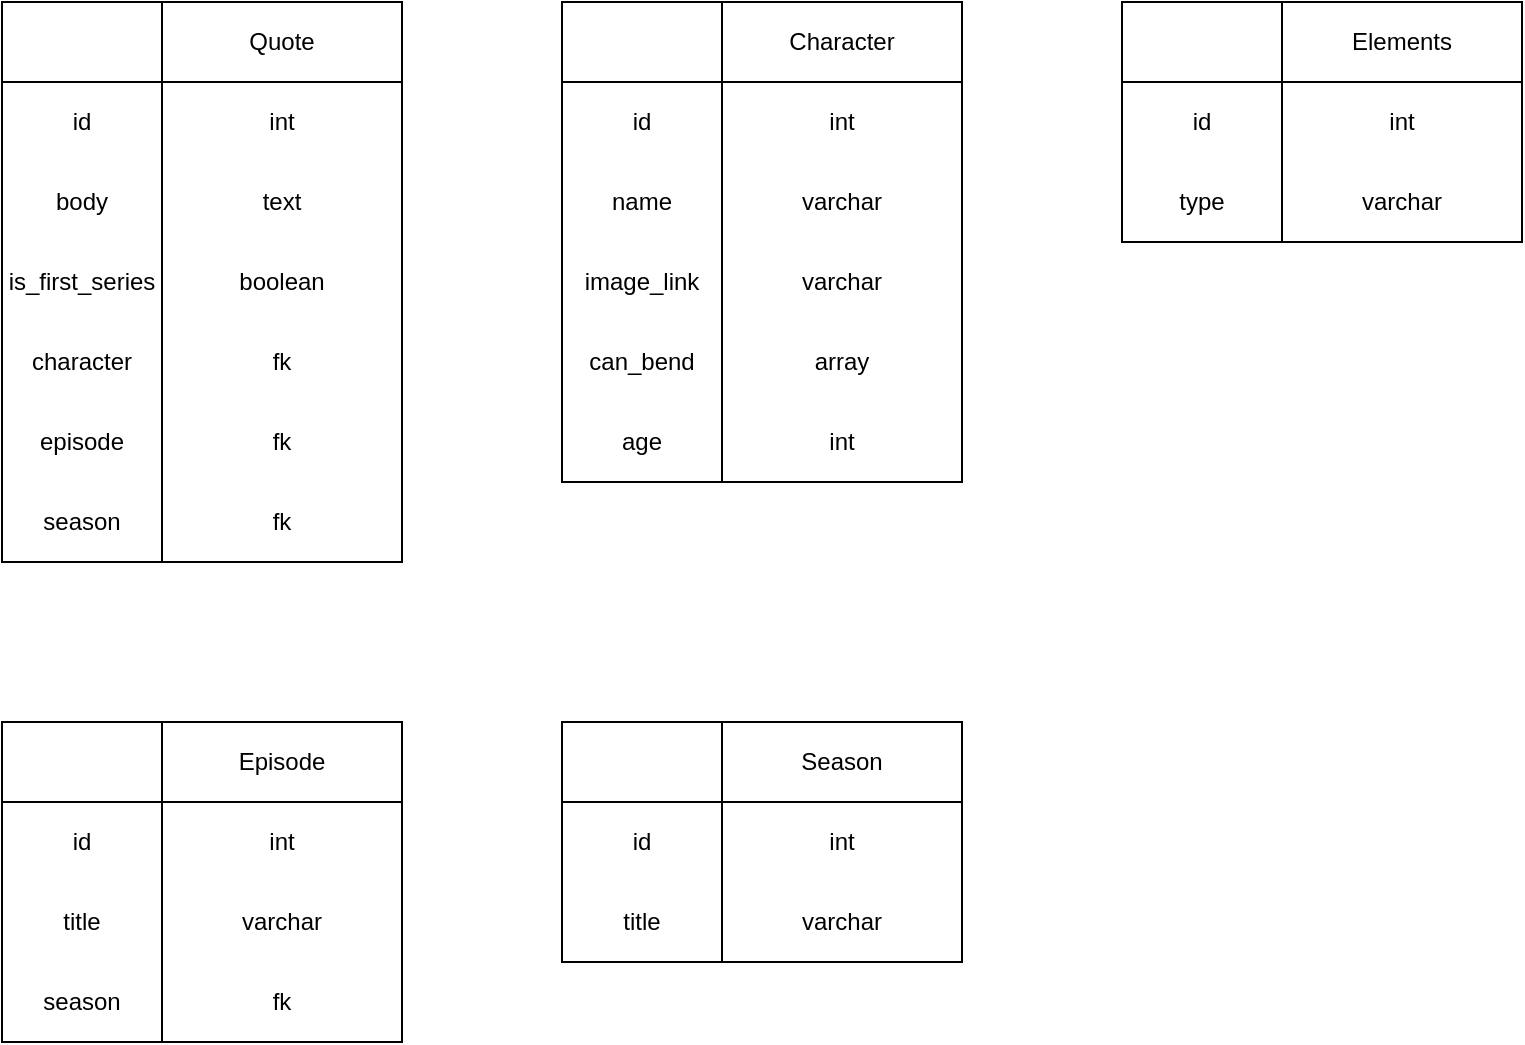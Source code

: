 <mxfile version="13.4.2" type="device"><diagram id="TJna4lVzLe7yTGEh9aCZ" name="Page-1"><mxGraphModel dx="1225" dy="629" grid="1" gridSize="10" guides="1" tooltips="1" connect="1" arrows="1" fold="1" page="1" pageScale="1" pageWidth="850" pageHeight="1100" math="0" shadow="0"><root><mxCell id="0"/><mxCell id="1" parent="0"/><mxCell id="ywjre0v2_k_qkkwm3gCs-11" value="" style="shape=internalStorage;whiteSpace=wrap;html=1;backgroundOutline=1;dx=80;dy=40;" vertex="1" parent="1"><mxGeometry x="40" y="40" width="200" height="280" as="geometry"/></mxCell><mxCell id="ywjre0v2_k_qkkwm3gCs-12" value="Quote" style="text;html=1;strokeColor=none;fillColor=none;align=center;verticalAlign=middle;whiteSpace=wrap;rounded=0;" vertex="1" parent="1"><mxGeometry x="120" y="40" width="120" height="40" as="geometry"/></mxCell><mxCell id="ywjre0v2_k_qkkwm3gCs-13" value="id" style="text;html=1;strokeColor=none;fillColor=none;align=center;verticalAlign=middle;whiteSpace=wrap;rounded=0;" vertex="1" parent="1"><mxGeometry x="40" y="80" width="80" height="40" as="geometry"/></mxCell><mxCell id="ywjre0v2_k_qkkwm3gCs-14" value="int" style="text;html=1;strokeColor=none;fillColor=none;align=center;verticalAlign=middle;whiteSpace=wrap;rounded=0;" vertex="1" parent="1"><mxGeometry x="120" y="80" width="120" height="40" as="geometry"/></mxCell><mxCell id="ywjre0v2_k_qkkwm3gCs-15" value="body" style="text;html=1;strokeColor=none;fillColor=none;align=center;verticalAlign=middle;whiteSpace=wrap;rounded=0;" vertex="1" parent="1"><mxGeometry x="40" y="120" width="80" height="40" as="geometry"/></mxCell><mxCell id="ywjre0v2_k_qkkwm3gCs-16" value="text" style="text;html=1;strokeColor=none;fillColor=none;align=center;verticalAlign=middle;whiteSpace=wrap;rounded=0;" vertex="1" parent="1"><mxGeometry x="120" y="120" width="120" height="40" as="geometry"/></mxCell><mxCell id="ywjre0v2_k_qkkwm3gCs-17" value="episode" style="text;html=1;strokeColor=none;fillColor=none;align=center;verticalAlign=middle;whiteSpace=wrap;rounded=0;" vertex="1" parent="1"><mxGeometry x="40" y="240" width="80" height="40" as="geometry"/></mxCell><mxCell id="ywjre0v2_k_qkkwm3gCs-18" value="fk" style="text;html=1;strokeColor=none;fillColor=none;align=center;verticalAlign=middle;whiteSpace=wrap;rounded=0;" vertex="1" parent="1"><mxGeometry x="120" y="240" width="120" height="40" as="geometry"/></mxCell><mxCell id="ywjre0v2_k_qkkwm3gCs-19" value="season" style="text;html=1;strokeColor=none;fillColor=none;align=center;verticalAlign=middle;whiteSpace=wrap;rounded=0;" vertex="1" parent="1"><mxGeometry x="40" y="280" width="80" height="40" as="geometry"/></mxCell><mxCell id="ywjre0v2_k_qkkwm3gCs-20" value="fk" style="text;html=1;strokeColor=none;fillColor=none;align=center;verticalAlign=middle;whiteSpace=wrap;rounded=0;" vertex="1" parent="1"><mxGeometry x="120" y="280" width="120" height="40" as="geometry"/></mxCell><mxCell id="ywjre0v2_k_qkkwm3gCs-21" value="is_first_series" style="text;html=1;strokeColor=none;fillColor=none;align=center;verticalAlign=middle;whiteSpace=wrap;rounded=0;" vertex="1" parent="1"><mxGeometry x="40" y="160" width="80" height="40" as="geometry"/></mxCell><mxCell id="ywjre0v2_k_qkkwm3gCs-22" value="boolean" style="text;html=1;strokeColor=none;fillColor=none;align=center;verticalAlign=middle;whiteSpace=wrap;rounded=0;" vertex="1" parent="1"><mxGeometry x="120" y="160" width="120" height="40" as="geometry"/></mxCell><mxCell id="ywjre0v2_k_qkkwm3gCs-23" value="" style="shape=internalStorage;whiteSpace=wrap;html=1;backgroundOutline=1;dx=80;dy=40;" vertex="1" parent="1"><mxGeometry x="320" y="40" width="200" height="240" as="geometry"/></mxCell><mxCell id="ywjre0v2_k_qkkwm3gCs-24" value="Character" style="text;html=1;strokeColor=none;fillColor=none;align=center;verticalAlign=middle;whiteSpace=wrap;rounded=0;" vertex="1" parent="1"><mxGeometry x="400" y="40" width="120" height="40" as="geometry"/></mxCell><mxCell id="ywjre0v2_k_qkkwm3gCs-25" value="id" style="text;html=1;strokeColor=none;fillColor=none;align=center;verticalAlign=middle;whiteSpace=wrap;rounded=0;" vertex="1" parent="1"><mxGeometry x="320" y="80" width="80" height="40" as="geometry"/></mxCell><mxCell id="ywjre0v2_k_qkkwm3gCs-26" value="int" style="text;html=1;strokeColor=none;fillColor=none;align=center;verticalAlign=middle;whiteSpace=wrap;rounded=0;" vertex="1" parent="1"><mxGeometry x="400" y="80" width="120" height="40" as="geometry"/></mxCell><mxCell id="ywjre0v2_k_qkkwm3gCs-27" value="name" style="text;html=1;strokeColor=none;fillColor=none;align=center;verticalAlign=middle;whiteSpace=wrap;rounded=0;" vertex="1" parent="1"><mxGeometry x="320" y="120" width="80" height="40" as="geometry"/></mxCell><mxCell id="ywjre0v2_k_qkkwm3gCs-28" value="varchar" style="text;html=1;strokeColor=none;fillColor=none;align=center;verticalAlign=middle;whiteSpace=wrap;rounded=0;" vertex="1" parent="1"><mxGeometry x="400" y="120" width="120" height="40" as="geometry"/></mxCell><mxCell id="ywjre0v2_k_qkkwm3gCs-29" value="can_bend" style="text;html=1;strokeColor=none;fillColor=none;align=center;verticalAlign=middle;whiteSpace=wrap;rounded=0;" vertex="1" parent="1"><mxGeometry x="320" y="200" width="80" height="40" as="geometry"/></mxCell><mxCell id="ywjre0v2_k_qkkwm3gCs-30" value="array" style="text;html=1;strokeColor=none;fillColor=none;align=center;verticalAlign=middle;whiteSpace=wrap;rounded=0;" vertex="1" parent="1"><mxGeometry x="400" y="200" width="120" height="40" as="geometry"/></mxCell><mxCell id="ywjre0v2_k_qkkwm3gCs-31" value="age" style="text;html=1;strokeColor=none;fillColor=none;align=center;verticalAlign=middle;whiteSpace=wrap;rounded=0;" vertex="1" parent="1"><mxGeometry x="320" y="240" width="80" height="40" as="geometry"/></mxCell><mxCell id="ywjre0v2_k_qkkwm3gCs-32" value="int" style="text;html=1;strokeColor=none;fillColor=none;align=center;verticalAlign=middle;whiteSpace=wrap;rounded=0;" vertex="1" parent="1"><mxGeometry x="400" y="240" width="120" height="40" as="geometry"/></mxCell><mxCell id="ywjre0v2_k_qkkwm3gCs-33" value="image_link" style="text;html=1;strokeColor=none;fillColor=none;align=center;verticalAlign=middle;whiteSpace=wrap;rounded=0;" vertex="1" parent="1"><mxGeometry x="320" y="160" width="80" height="40" as="geometry"/></mxCell><mxCell id="ywjre0v2_k_qkkwm3gCs-34" value="varchar" style="text;html=1;strokeColor=none;fillColor=none;align=center;verticalAlign=middle;whiteSpace=wrap;rounded=0;" vertex="1" parent="1"><mxGeometry x="400" y="160" width="120" height="40" as="geometry"/></mxCell><mxCell id="ywjre0v2_k_qkkwm3gCs-35" value="character" style="text;html=1;strokeColor=none;fillColor=none;align=center;verticalAlign=middle;whiteSpace=wrap;rounded=0;" vertex="1" parent="1"><mxGeometry x="40" y="200" width="80" height="40" as="geometry"/></mxCell><mxCell id="ywjre0v2_k_qkkwm3gCs-36" value="fk" style="text;html=1;strokeColor=none;fillColor=none;align=center;verticalAlign=middle;whiteSpace=wrap;rounded=0;" vertex="1" parent="1"><mxGeometry x="120" y="200" width="120" height="40" as="geometry"/></mxCell><mxCell id="ywjre0v2_k_qkkwm3gCs-37" value="" style="shape=internalStorage;whiteSpace=wrap;html=1;backgroundOutline=1;dx=80;dy=40;" vertex="1" parent="1"><mxGeometry x="600" y="40" width="200" height="120" as="geometry"/></mxCell><mxCell id="ywjre0v2_k_qkkwm3gCs-38" value="Elements" style="text;html=1;strokeColor=none;fillColor=none;align=center;verticalAlign=middle;whiteSpace=wrap;rounded=0;" vertex="1" parent="1"><mxGeometry x="680" y="40" width="120" height="40" as="geometry"/></mxCell><mxCell id="ywjre0v2_k_qkkwm3gCs-39" value="id" style="text;html=1;strokeColor=none;fillColor=none;align=center;verticalAlign=middle;whiteSpace=wrap;rounded=0;" vertex="1" parent="1"><mxGeometry x="600" y="80" width="80" height="40" as="geometry"/></mxCell><mxCell id="ywjre0v2_k_qkkwm3gCs-40" value="int" style="text;html=1;strokeColor=none;fillColor=none;align=center;verticalAlign=middle;whiteSpace=wrap;rounded=0;" vertex="1" parent="1"><mxGeometry x="680" y="80" width="120" height="40" as="geometry"/></mxCell><mxCell id="ywjre0v2_k_qkkwm3gCs-41" value="type" style="text;html=1;strokeColor=none;fillColor=none;align=center;verticalAlign=middle;whiteSpace=wrap;rounded=0;" vertex="1" parent="1"><mxGeometry x="600" y="120" width="80" height="40" as="geometry"/></mxCell><mxCell id="ywjre0v2_k_qkkwm3gCs-42" value="varchar" style="text;html=1;strokeColor=none;fillColor=none;align=center;verticalAlign=middle;whiteSpace=wrap;rounded=0;" vertex="1" parent="1"><mxGeometry x="680" y="120" width="120" height="40" as="geometry"/></mxCell><mxCell id="ywjre0v2_k_qkkwm3gCs-49" style="edgeStyle=orthogonalEdgeStyle;rounded=0;orthogonalLoop=1;jettySize=auto;html=1;exitX=0.5;exitY=1;exitDx=0;exitDy=0;" edge="1" parent="1" source="ywjre0v2_k_qkkwm3gCs-37" target="ywjre0v2_k_qkkwm3gCs-37"><mxGeometry relative="1" as="geometry"/></mxCell><mxCell id="ywjre0v2_k_qkkwm3gCs-50" value="" style="shape=internalStorage;whiteSpace=wrap;html=1;backgroundOutline=1;dx=80;dy=40;" vertex="1" parent="1"><mxGeometry x="40" y="400" width="200" height="160" as="geometry"/></mxCell><mxCell id="ywjre0v2_k_qkkwm3gCs-51" value="Episode" style="text;html=1;strokeColor=none;fillColor=none;align=center;verticalAlign=middle;whiteSpace=wrap;rounded=0;" vertex="1" parent="1"><mxGeometry x="120" y="400" width="120" height="40" as="geometry"/></mxCell><mxCell id="ywjre0v2_k_qkkwm3gCs-52" value="id" style="text;html=1;strokeColor=none;fillColor=none;align=center;verticalAlign=middle;whiteSpace=wrap;rounded=0;" vertex="1" parent="1"><mxGeometry x="40" y="440" width="80" height="40" as="geometry"/></mxCell><mxCell id="ywjre0v2_k_qkkwm3gCs-53" value="int" style="text;html=1;strokeColor=none;fillColor=none;align=center;verticalAlign=middle;whiteSpace=wrap;rounded=0;" vertex="1" parent="1"><mxGeometry x="120" y="440" width="120" height="40" as="geometry"/></mxCell><mxCell id="ywjre0v2_k_qkkwm3gCs-54" value="title" style="text;html=1;strokeColor=none;fillColor=none;align=center;verticalAlign=middle;whiteSpace=wrap;rounded=0;" vertex="1" parent="1"><mxGeometry x="40" y="480" width="80" height="40" as="geometry"/></mxCell><mxCell id="ywjre0v2_k_qkkwm3gCs-55" value="varchar" style="text;html=1;strokeColor=none;fillColor=none;align=center;verticalAlign=middle;whiteSpace=wrap;rounded=0;" vertex="1" parent="1"><mxGeometry x="120" y="480" width="120" height="40" as="geometry"/></mxCell><mxCell id="ywjre0v2_k_qkkwm3gCs-60" value="season" style="text;html=1;strokeColor=none;fillColor=none;align=center;verticalAlign=middle;whiteSpace=wrap;rounded=0;" vertex="1" parent="1"><mxGeometry x="40" y="520" width="80" height="40" as="geometry"/></mxCell><mxCell id="ywjre0v2_k_qkkwm3gCs-61" value="fk" style="text;html=1;strokeColor=none;fillColor=none;align=center;verticalAlign=middle;whiteSpace=wrap;rounded=0;" vertex="1" parent="1"><mxGeometry x="120" y="520" width="120" height="40" as="geometry"/></mxCell><mxCell id="ywjre0v2_k_qkkwm3gCs-62" value="" style="shape=internalStorage;whiteSpace=wrap;html=1;backgroundOutline=1;dx=80;dy=40;" vertex="1" parent="1"><mxGeometry x="320" y="400" width="200" height="120" as="geometry"/></mxCell><mxCell id="ywjre0v2_k_qkkwm3gCs-63" value="Season" style="text;html=1;strokeColor=none;fillColor=none;align=center;verticalAlign=middle;whiteSpace=wrap;rounded=0;" vertex="1" parent="1"><mxGeometry x="400" y="400" width="120" height="40" as="geometry"/></mxCell><mxCell id="ywjre0v2_k_qkkwm3gCs-64" value="id" style="text;html=1;strokeColor=none;fillColor=none;align=center;verticalAlign=middle;whiteSpace=wrap;rounded=0;" vertex="1" parent="1"><mxGeometry x="320" y="440" width="80" height="40" as="geometry"/></mxCell><mxCell id="ywjre0v2_k_qkkwm3gCs-65" value="int" style="text;html=1;strokeColor=none;fillColor=none;align=center;verticalAlign=middle;whiteSpace=wrap;rounded=0;" vertex="1" parent="1"><mxGeometry x="400" y="440" width="120" height="40" as="geometry"/></mxCell><mxCell id="ywjre0v2_k_qkkwm3gCs-66" value="title" style="text;html=1;strokeColor=none;fillColor=none;align=center;verticalAlign=middle;whiteSpace=wrap;rounded=0;" vertex="1" parent="1"><mxGeometry x="320" y="480" width="80" height="40" as="geometry"/></mxCell><mxCell id="ywjre0v2_k_qkkwm3gCs-67" value="varchar" style="text;html=1;strokeColor=none;fillColor=none;align=center;verticalAlign=middle;whiteSpace=wrap;rounded=0;" vertex="1" parent="1"><mxGeometry x="400" y="480" width="120" height="40" as="geometry"/></mxCell></root></mxGraphModel></diagram></mxfile>